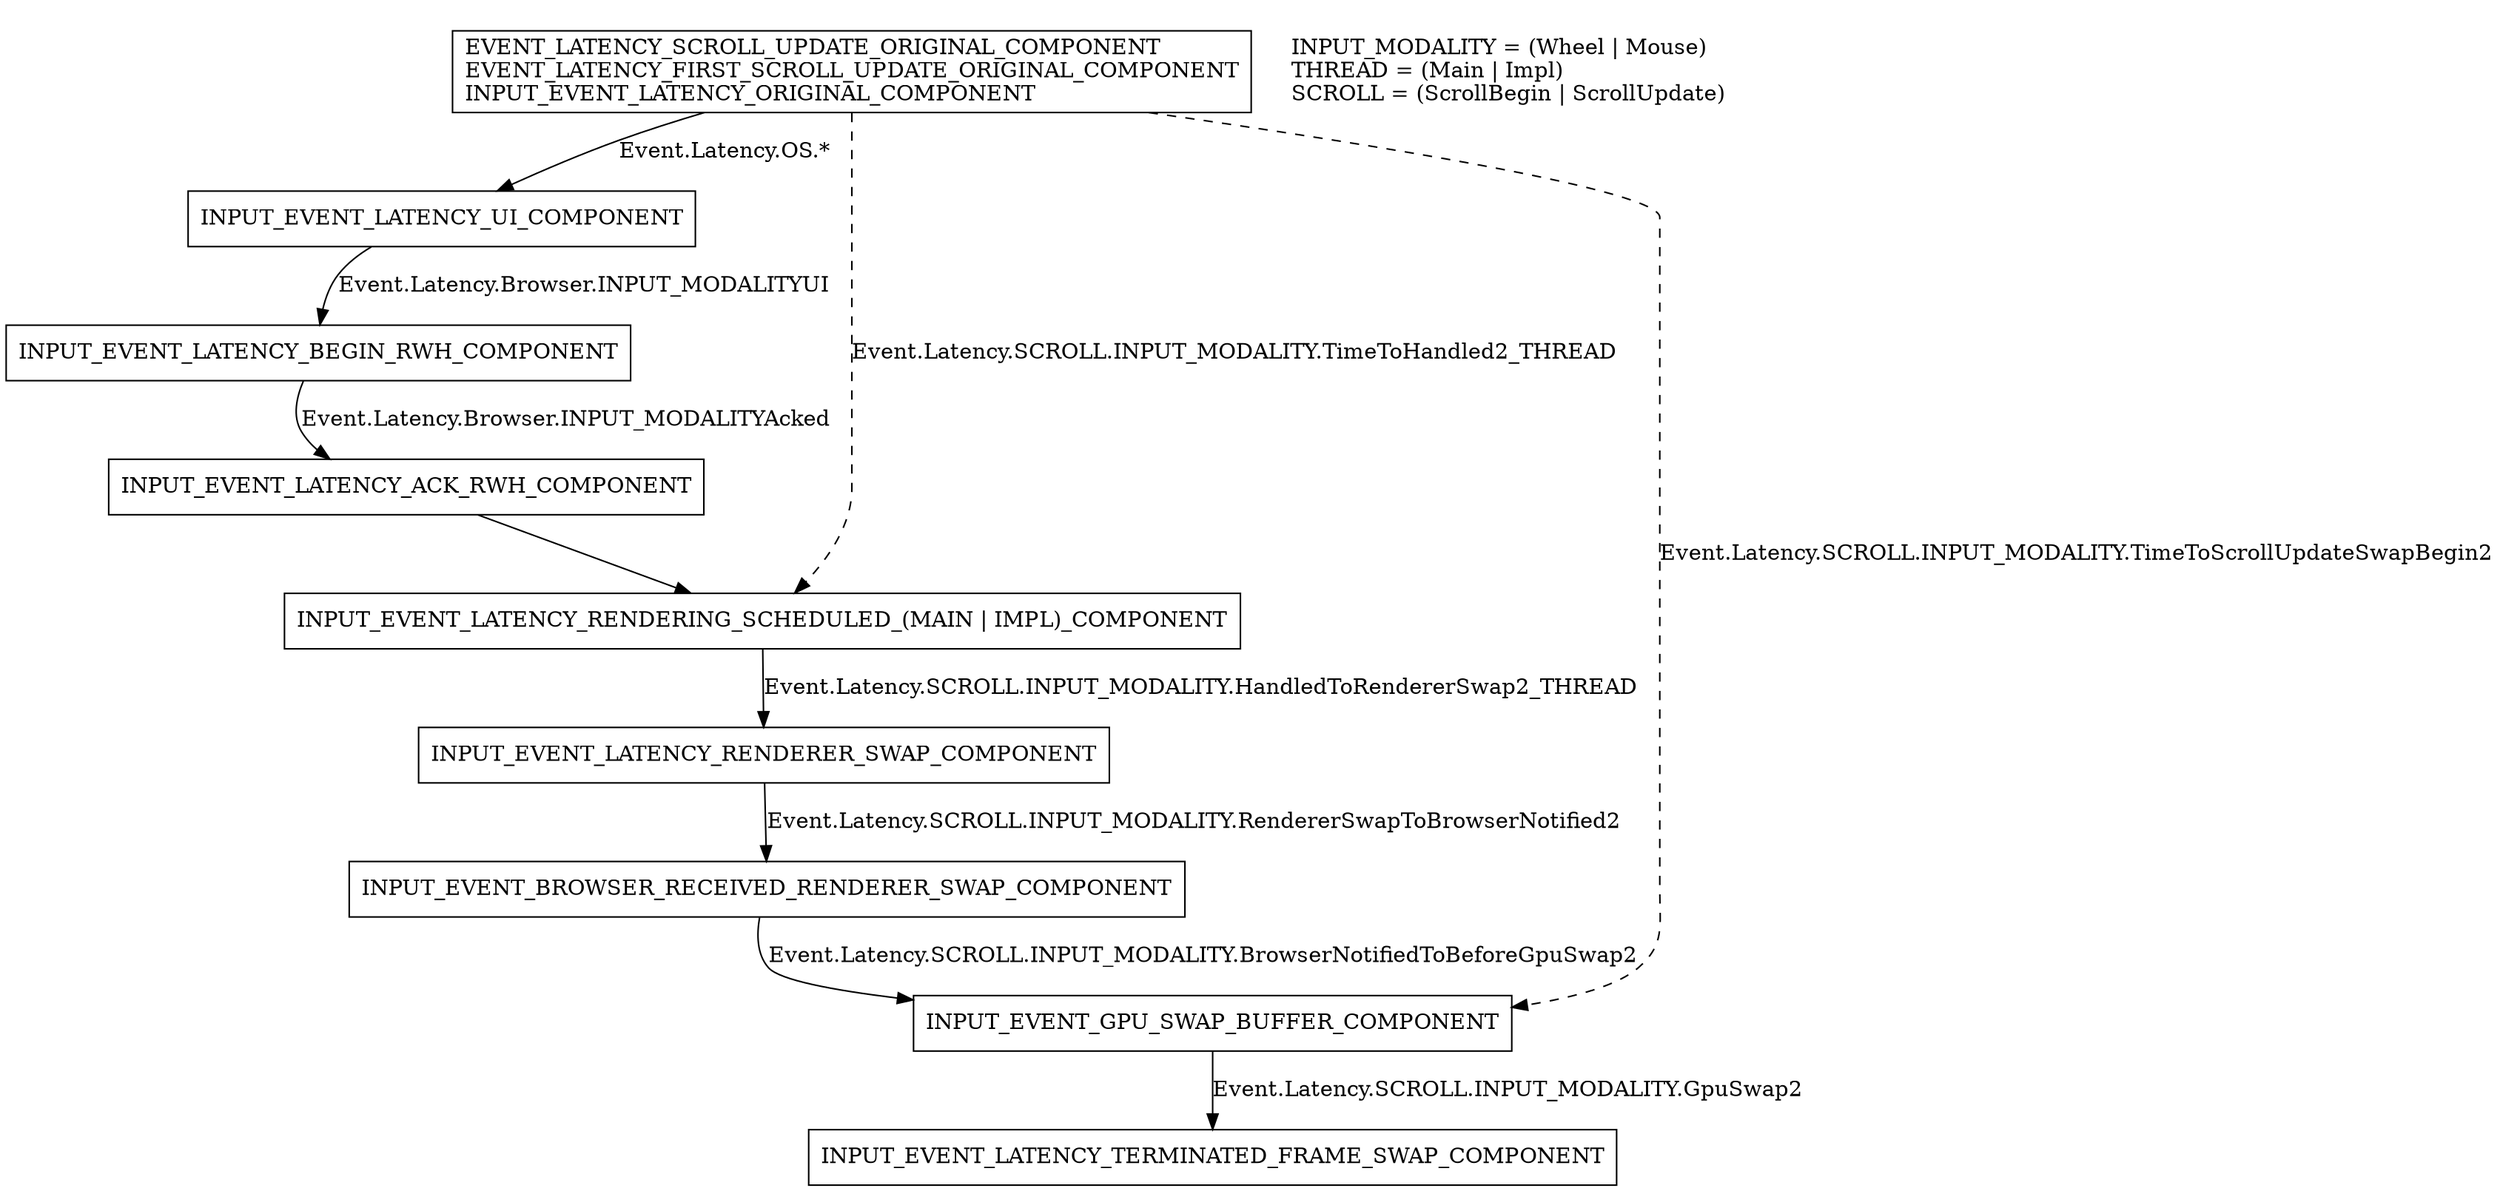 # dot -Tpdf ui/events/latency_info.dot > latency_info.pdf

digraph g {
  node [shape=box];

  INPUT_EVENT_LATENCY_SCROLL_UPDATE_ORIGINAL_COMPONENT ->
  INPUT_EVENT_LATENCY_UI_COMPONENT [label="Event.Latency.OS.*"]
  INPUT_EVENT_LATENCY_UI_COMPONENT -> INPUT_EVENT_LATENCY_BEGIN_RWH_COMPONENT [label="Event.Latency.Browser.INPUT_MODALITYUI"];

  INPUT_EVENT_LATENCY_BEGIN_RWH_COMPONENT -> INPUT_EVENT_LATENCY_ACK_RWH_COMPONENT [label="Event.Latency.Browser.INPUT_MODALITYAcked"];

  INPUT_EVENT_LATENCY_ACK_RWH_COMPONENT -> INPUT_EVENT_LATENCY_RENDERING_SCHEDULED_COMPONENT;

  INPUT_EVENT_LATENCY_RENDERING_SCHEDULED_COMPONENT -> INPUT_EVENT_LATENCY_RENDERER_SWAP_COMPONENT [label="Event.Latency.SCROLL.INPUT_MODALITY.HandledToRendererSwap2_THREAD"];

  INPUT_EVENT_LATENCY_RENDERER_SWAP_COMPONENT -> INPUT_EVENT_BROWSER_RECEIVED_RENDERER_SWAP_COMPONENT [label="Event.Latency.SCROLL.INPUT_MODALITY.RendererSwapToBrowserNotified2"];
  INPUT_EVENT_BROWSER_RECEIVED_RENDERER_SWAP_COMPONENT -> INPUT_EVENT_GPU_SWAP_BUFFER_COMPONENT [label="Event.Latency.SCROLL.INPUT_MODALITY.BrowserNotifiedToBeforeGpuSwap2"];
  INPUT_EVENT_GPU_SWAP_BUFFER_COMPONENT -> INPUT_EVENT_LATENCY_TERMINATED_FRAME_SWAP_COMPONENT [label="Event.Latency.SCROLL.INPUT_MODALITY.GpuSwap2"];

  edge[style="dashed"];
  INPUT_EVENT_LATENCY_SCROLL_UPDATE_ORIGINAL_COMPONENT -> INPUT_EVENT_GPU_SWAP_BUFFER_COMPONENT [label="Event.Latency.SCROLL.INPUT_MODALITY.TimeToScrollUpdateSwapBegin2"];

  INPUT_EVENT_LATENCY_SCROLL_UPDATE_ORIGINAL_COMPONENT -> INPUT_EVENT_LATENCY_RENDERING_SCHEDULED_COMPONENT [label="Event.Latency.SCROLL.INPUT_MODALITY.TimeToHandled2_THREAD"];

  INPUT_EVENT_LATENCY_SCROLL_UPDATE_ORIGINAL_COMPONENT[label="\
EVENT_LATENCY_SCROLL_UPDATE_ORIGINAL_COMPONENT\l\
EVENT_LATENCY_FIRST_SCROLL_UPDATE_ORIGINAL_COMPONENT\l\
INPUT_EVENT_LATENCY_ORIGINAL_COMPONENT \l"];
  INPUT_EVENT_LATENCY_RENDERING_SCHEDULED_COMPONENT[label="INPUT_EVENT_LATENCY_RENDERING_SCHEDULED_(MAIN | IMPL)_COMPONENT"];


  subgraph cluster_01 {
    style=invis;
    node [shape=plaintext];
    key [label="\
INPUT_MODALITY = (Wheel | Mouse)\l\
THREAD = (Main | Impl)\l\
SCROLL = (ScrollBegin | ScrollUpdate)\l"]
  }
}
